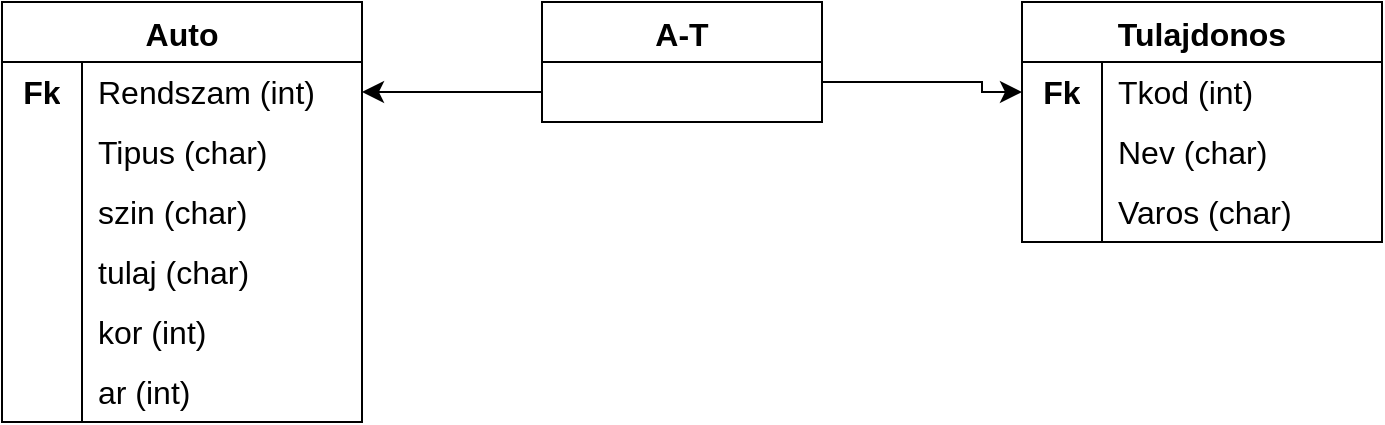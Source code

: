 <mxfile version="26.2.7">
  <diagram name="1 oldal" id="jE5xAjOpYE0IFk8gMUf7">
    <mxGraphModel dx="1027" dy="451" grid="1" gridSize="10" guides="1" tooltips="1" connect="1" arrows="1" fold="1" page="1" pageScale="1" pageWidth="827" pageHeight="1169" math="0" shadow="0">
      <root>
        <mxCell id="0" />
        <mxCell id="1" parent="0" />
        <mxCell id="hKJ-1YStUTdMmaUgmJiT-34" value="Tulajdonos" style="shape=table;startSize=30;container=1;collapsible=0;childLayout=tableLayout;fixedRows=1;rowLines=0;fontStyle=1;strokeColor=default;fontSize=16;" parent="1" vertex="1">
          <mxGeometry x="560" y="120" width="180" height="120" as="geometry" />
        </mxCell>
        <mxCell id="hKJ-1YStUTdMmaUgmJiT-35" value="" style="shape=tableRow;horizontal=0;startSize=0;swimlaneHead=0;swimlaneBody=0;top=0;left=0;bottom=0;right=0;collapsible=0;dropTarget=0;fillColor=none;points=[[0,0.5],[1,0.5]];portConstraint=eastwest;strokeColor=inherit;fontSize=16;" parent="hKJ-1YStUTdMmaUgmJiT-34" vertex="1">
          <mxGeometry y="30" width="180" height="30" as="geometry" />
        </mxCell>
        <mxCell id="hKJ-1YStUTdMmaUgmJiT-36" value="&lt;b&gt;Fk&lt;/b&gt;" style="shape=partialRectangle;html=1;whiteSpace=wrap;connectable=0;fillColor=none;top=0;left=0;bottom=0;right=0;overflow=hidden;pointerEvents=1;strokeColor=inherit;fontSize=16;" parent="hKJ-1YStUTdMmaUgmJiT-35" vertex="1">
          <mxGeometry width="40" height="30" as="geometry">
            <mxRectangle width="40" height="30" as="alternateBounds" />
          </mxGeometry>
        </mxCell>
        <mxCell id="hKJ-1YStUTdMmaUgmJiT-37" value="Tkod (int)" style="shape=partialRectangle;html=1;whiteSpace=wrap;connectable=0;fillColor=none;top=0;left=0;bottom=0;right=0;align=left;spacingLeft=6;overflow=hidden;strokeColor=inherit;fontSize=16;" parent="hKJ-1YStUTdMmaUgmJiT-35" vertex="1">
          <mxGeometry x="40" width="140" height="30" as="geometry">
            <mxRectangle width="140" height="30" as="alternateBounds" />
          </mxGeometry>
        </mxCell>
        <mxCell id="hKJ-1YStUTdMmaUgmJiT-38" value="" style="shape=tableRow;horizontal=0;startSize=0;swimlaneHead=0;swimlaneBody=0;top=0;left=0;bottom=0;right=0;collapsible=0;dropTarget=0;fillColor=none;points=[[0,0.5],[1,0.5]];portConstraint=eastwest;strokeColor=inherit;fontSize=16;" parent="hKJ-1YStUTdMmaUgmJiT-34" vertex="1">
          <mxGeometry y="60" width="180" height="30" as="geometry" />
        </mxCell>
        <mxCell id="hKJ-1YStUTdMmaUgmJiT-39" value="" style="shape=partialRectangle;html=1;whiteSpace=wrap;connectable=0;fillColor=none;top=0;left=0;bottom=0;right=0;overflow=hidden;strokeColor=inherit;fontSize=16;" parent="hKJ-1YStUTdMmaUgmJiT-38" vertex="1">
          <mxGeometry width="40" height="30" as="geometry">
            <mxRectangle width="40" height="30" as="alternateBounds" />
          </mxGeometry>
        </mxCell>
        <mxCell id="hKJ-1YStUTdMmaUgmJiT-40" value="Nev (char)" style="shape=partialRectangle;html=1;whiteSpace=wrap;connectable=0;fillColor=none;top=0;left=0;bottom=0;right=0;align=left;spacingLeft=6;overflow=hidden;strokeColor=inherit;fontSize=16;" parent="hKJ-1YStUTdMmaUgmJiT-38" vertex="1">
          <mxGeometry x="40" width="140" height="30" as="geometry">
            <mxRectangle width="140" height="30" as="alternateBounds" />
          </mxGeometry>
        </mxCell>
        <mxCell id="hKJ-1YStUTdMmaUgmJiT-41" value="" style="shape=tableRow;horizontal=0;startSize=0;swimlaneHead=0;swimlaneBody=0;top=0;left=0;bottom=0;right=0;collapsible=0;dropTarget=0;fillColor=none;points=[[0,0.5],[1,0.5]];portConstraint=eastwest;strokeColor=inherit;fontSize=16;" parent="hKJ-1YStUTdMmaUgmJiT-34" vertex="1">
          <mxGeometry y="90" width="180" height="30" as="geometry" />
        </mxCell>
        <mxCell id="hKJ-1YStUTdMmaUgmJiT-42" value="" style="shape=partialRectangle;html=1;whiteSpace=wrap;connectable=0;fillColor=none;top=0;left=0;bottom=0;right=0;overflow=hidden;strokeColor=inherit;fontSize=16;" parent="hKJ-1YStUTdMmaUgmJiT-41" vertex="1">
          <mxGeometry width="40" height="30" as="geometry">
            <mxRectangle width="40" height="30" as="alternateBounds" />
          </mxGeometry>
        </mxCell>
        <mxCell id="hKJ-1YStUTdMmaUgmJiT-43" value="Varos (char)" style="shape=partialRectangle;html=1;whiteSpace=wrap;connectable=0;fillColor=none;top=0;left=0;bottom=0;right=0;align=left;spacingLeft=6;overflow=hidden;strokeColor=inherit;fontSize=16;" parent="hKJ-1YStUTdMmaUgmJiT-41" vertex="1">
          <mxGeometry x="40" width="140" height="30" as="geometry">
            <mxRectangle width="140" height="30" as="alternateBounds" />
          </mxGeometry>
        </mxCell>
        <mxCell id="hKJ-1YStUTdMmaUgmJiT-44" value="Auto" style="shape=table;startSize=30;container=1;collapsible=0;childLayout=tableLayout;fixedRows=1;rowLines=0;fontStyle=1;strokeColor=default;fontSize=16;" parent="1" vertex="1">
          <mxGeometry x="50" y="120" width="180" height="210" as="geometry" />
        </mxCell>
        <mxCell id="hKJ-1YStUTdMmaUgmJiT-45" value="" style="shape=tableRow;horizontal=0;startSize=0;swimlaneHead=0;swimlaneBody=0;top=0;left=0;bottom=0;right=0;collapsible=0;dropTarget=0;fillColor=none;points=[[0,0.5],[1,0.5]];portConstraint=eastwest;strokeColor=inherit;fontSize=16;" parent="hKJ-1YStUTdMmaUgmJiT-44" vertex="1">
          <mxGeometry y="30" width="180" height="30" as="geometry" />
        </mxCell>
        <mxCell id="hKJ-1YStUTdMmaUgmJiT-46" value="&lt;b&gt;Fk&lt;/b&gt;" style="shape=partialRectangle;html=1;whiteSpace=wrap;connectable=0;fillColor=none;top=0;left=0;bottom=0;right=0;overflow=hidden;pointerEvents=1;strokeColor=inherit;fontSize=16;" parent="hKJ-1YStUTdMmaUgmJiT-45" vertex="1">
          <mxGeometry width="40" height="30" as="geometry">
            <mxRectangle width="40" height="30" as="alternateBounds" />
          </mxGeometry>
        </mxCell>
        <mxCell id="hKJ-1YStUTdMmaUgmJiT-47" value="Rendszam (int)" style="shape=partialRectangle;html=1;whiteSpace=wrap;connectable=0;fillColor=none;top=0;left=0;bottom=0;right=0;align=left;spacingLeft=6;overflow=hidden;strokeColor=inherit;fontSize=16;" parent="hKJ-1YStUTdMmaUgmJiT-45" vertex="1">
          <mxGeometry x="40" width="140" height="30" as="geometry">
            <mxRectangle width="140" height="30" as="alternateBounds" />
          </mxGeometry>
        </mxCell>
        <mxCell id="hKJ-1YStUTdMmaUgmJiT-48" value="" style="shape=tableRow;horizontal=0;startSize=0;swimlaneHead=0;swimlaneBody=0;top=0;left=0;bottom=0;right=0;collapsible=0;dropTarget=0;fillColor=none;points=[[0,0.5],[1,0.5]];portConstraint=eastwest;strokeColor=inherit;fontSize=16;" parent="hKJ-1YStUTdMmaUgmJiT-44" vertex="1">
          <mxGeometry y="60" width="180" height="30" as="geometry" />
        </mxCell>
        <mxCell id="hKJ-1YStUTdMmaUgmJiT-49" value="" style="shape=partialRectangle;html=1;whiteSpace=wrap;connectable=0;fillColor=none;top=0;left=0;bottom=0;right=0;overflow=hidden;strokeColor=inherit;fontSize=16;" parent="hKJ-1YStUTdMmaUgmJiT-48" vertex="1">
          <mxGeometry width="40" height="30" as="geometry">
            <mxRectangle width="40" height="30" as="alternateBounds" />
          </mxGeometry>
        </mxCell>
        <mxCell id="hKJ-1YStUTdMmaUgmJiT-50" value="Tipus (char)" style="shape=partialRectangle;html=1;whiteSpace=wrap;connectable=0;fillColor=none;top=0;left=0;bottom=0;right=0;align=left;spacingLeft=6;overflow=hidden;strokeColor=inherit;fontSize=16;" parent="hKJ-1YStUTdMmaUgmJiT-48" vertex="1">
          <mxGeometry x="40" width="140" height="30" as="geometry">
            <mxRectangle width="140" height="30" as="alternateBounds" />
          </mxGeometry>
        </mxCell>
        <mxCell id="hKJ-1YStUTdMmaUgmJiT-51" value="" style="shape=tableRow;horizontal=0;startSize=0;swimlaneHead=0;swimlaneBody=0;top=0;left=0;bottom=0;right=0;collapsible=0;dropTarget=0;fillColor=none;points=[[0,0.5],[1,0.5]];portConstraint=eastwest;strokeColor=inherit;fontSize=16;" parent="hKJ-1YStUTdMmaUgmJiT-44" vertex="1">
          <mxGeometry y="90" width="180" height="30" as="geometry" />
        </mxCell>
        <mxCell id="hKJ-1YStUTdMmaUgmJiT-52" value="" style="shape=partialRectangle;html=1;whiteSpace=wrap;connectable=0;fillColor=none;top=0;left=0;bottom=0;right=0;overflow=hidden;strokeColor=inherit;fontSize=16;" parent="hKJ-1YStUTdMmaUgmJiT-51" vertex="1">
          <mxGeometry width="40" height="30" as="geometry">
            <mxRectangle width="40" height="30" as="alternateBounds" />
          </mxGeometry>
        </mxCell>
        <mxCell id="hKJ-1YStUTdMmaUgmJiT-53" value="szin (char)" style="shape=partialRectangle;html=1;whiteSpace=wrap;connectable=0;fillColor=none;top=0;left=0;bottom=0;right=0;align=left;spacingLeft=6;overflow=hidden;strokeColor=inherit;fontSize=16;" parent="hKJ-1YStUTdMmaUgmJiT-51" vertex="1">
          <mxGeometry x="40" width="140" height="30" as="geometry">
            <mxRectangle width="140" height="30" as="alternateBounds" />
          </mxGeometry>
        </mxCell>
        <mxCell id="hKJ-1YStUTdMmaUgmJiT-63" style="shape=tableRow;horizontal=0;startSize=0;swimlaneHead=0;swimlaneBody=0;top=0;left=0;bottom=0;right=0;collapsible=0;dropTarget=0;fillColor=none;points=[[0,0.5],[1,0.5]];portConstraint=eastwest;strokeColor=inherit;fontSize=16;" parent="hKJ-1YStUTdMmaUgmJiT-44" vertex="1">
          <mxGeometry y="120" width="180" height="30" as="geometry" />
        </mxCell>
        <mxCell id="hKJ-1YStUTdMmaUgmJiT-64" style="shape=partialRectangle;html=1;whiteSpace=wrap;connectable=0;fillColor=none;top=0;left=0;bottom=0;right=0;overflow=hidden;strokeColor=inherit;fontSize=16;" parent="hKJ-1YStUTdMmaUgmJiT-63" vertex="1">
          <mxGeometry width="40" height="30" as="geometry">
            <mxRectangle width="40" height="30" as="alternateBounds" />
          </mxGeometry>
        </mxCell>
        <mxCell id="hKJ-1YStUTdMmaUgmJiT-65" value="tulaj (char)" style="shape=partialRectangle;html=1;whiteSpace=wrap;connectable=0;fillColor=none;top=0;left=0;bottom=0;right=0;align=left;spacingLeft=6;overflow=hidden;strokeColor=inherit;fontSize=16;" parent="hKJ-1YStUTdMmaUgmJiT-63" vertex="1">
          <mxGeometry x="40" width="140" height="30" as="geometry">
            <mxRectangle width="140" height="30" as="alternateBounds" />
          </mxGeometry>
        </mxCell>
        <mxCell id="hKJ-1YStUTdMmaUgmJiT-60" style="shape=tableRow;horizontal=0;startSize=0;swimlaneHead=0;swimlaneBody=0;top=0;left=0;bottom=0;right=0;collapsible=0;dropTarget=0;fillColor=none;points=[[0,0.5],[1,0.5]];portConstraint=eastwest;strokeColor=inherit;fontSize=16;" parent="hKJ-1YStUTdMmaUgmJiT-44" vertex="1">
          <mxGeometry y="150" width="180" height="30" as="geometry" />
        </mxCell>
        <mxCell id="hKJ-1YStUTdMmaUgmJiT-61" style="shape=partialRectangle;html=1;whiteSpace=wrap;connectable=0;fillColor=none;top=0;left=0;bottom=0;right=0;overflow=hidden;strokeColor=inherit;fontSize=16;" parent="hKJ-1YStUTdMmaUgmJiT-60" vertex="1">
          <mxGeometry width="40" height="30" as="geometry">
            <mxRectangle width="40" height="30" as="alternateBounds" />
          </mxGeometry>
        </mxCell>
        <mxCell id="hKJ-1YStUTdMmaUgmJiT-62" value="kor (int)" style="shape=partialRectangle;html=1;whiteSpace=wrap;connectable=0;fillColor=none;top=0;left=0;bottom=0;right=0;align=left;spacingLeft=6;overflow=hidden;strokeColor=inherit;fontSize=16;" parent="hKJ-1YStUTdMmaUgmJiT-60" vertex="1">
          <mxGeometry x="40" width="140" height="30" as="geometry">
            <mxRectangle width="140" height="30" as="alternateBounds" />
          </mxGeometry>
        </mxCell>
        <mxCell id="hKJ-1YStUTdMmaUgmJiT-66" style="shape=tableRow;horizontal=0;startSize=0;swimlaneHead=0;swimlaneBody=0;top=0;left=0;bottom=0;right=0;collapsible=0;dropTarget=0;fillColor=none;points=[[0,0.5],[1,0.5]];portConstraint=eastwest;strokeColor=inherit;fontSize=16;" parent="hKJ-1YStUTdMmaUgmJiT-44" vertex="1">
          <mxGeometry y="180" width="180" height="30" as="geometry" />
        </mxCell>
        <mxCell id="hKJ-1YStUTdMmaUgmJiT-67" style="shape=partialRectangle;html=1;whiteSpace=wrap;connectable=0;fillColor=none;top=0;left=0;bottom=0;right=0;overflow=hidden;strokeColor=inherit;fontSize=16;" parent="hKJ-1YStUTdMmaUgmJiT-66" vertex="1">
          <mxGeometry width="40" height="30" as="geometry">
            <mxRectangle width="40" height="30" as="alternateBounds" />
          </mxGeometry>
        </mxCell>
        <mxCell id="hKJ-1YStUTdMmaUgmJiT-68" value="ar (int)" style="shape=partialRectangle;html=1;whiteSpace=wrap;connectable=0;fillColor=none;top=0;left=0;bottom=0;right=0;align=left;spacingLeft=6;overflow=hidden;strokeColor=inherit;fontSize=16;" parent="hKJ-1YStUTdMmaUgmJiT-66" vertex="1">
          <mxGeometry x="40" width="140" height="30" as="geometry">
            <mxRectangle width="140" height="30" as="alternateBounds" />
          </mxGeometry>
        </mxCell>
        <mxCell id="hKJ-1YStUTdMmaUgmJiT-69" value="A-T" style="shape=table;startSize=30;container=1;collapsible=0;childLayout=tableLayout;fixedRows=1;rowLines=0;fontStyle=1;strokeColor=default;fontSize=16;" parent="1" vertex="1">
          <mxGeometry x="320" y="120" width="140" height="60" as="geometry" />
        </mxCell>
        <mxCell id="hKJ-1YStUTdMmaUgmJiT-70" value="" style="shape=tableRow;horizontal=0;startSize=0;swimlaneHead=0;swimlaneBody=0;top=0;left=0;bottom=0;right=0;collapsible=0;dropTarget=0;fillColor=none;points=[[0,0.5],[1,0.5]];portConstraint=eastwest;strokeColor=inherit;fontSize=16;" parent="hKJ-1YStUTdMmaUgmJiT-69" vertex="1">
          <mxGeometry y="30" width="140" height="30" as="geometry" />
        </mxCell>
        <mxCell id="hKJ-1YStUTdMmaUgmJiT-72" value="" style="shape=partialRectangle;html=1;whiteSpace=wrap;connectable=0;fillColor=none;top=0;left=0;bottom=0;right=0;align=left;spacingLeft=6;overflow=hidden;strokeColor=inherit;fontSize=16;" parent="hKJ-1YStUTdMmaUgmJiT-70" vertex="1">
          <mxGeometry width="140" height="30" as="geometry">
            <mxRectangle width="140" height="30" as="alternateBounds" />
          </mxGeometry>
        </mxCell>
        <mxCell id="hKJ-1YStUTdMmaUgmJiT-79" value="" style="edgeStyle=elbowEdgeStyle;elbow=vertical;endArrow=classic;html=1;curved=0;rounded=0;endSize=8;startSize=8;entryX=1;entryY=0.5;entryDx=0;entryDy=0;" parent="1" target="hKJ-1YStUTdMmaUgmJiT-45" edge="1">
          <mxGeometry width="50" height="50" relative="1" as="geometry">
            <mxPoint x="320" y="135" as="sourcePoint" />
            <mxPoint x="250" y="165" as="targetPoint" />
            <Array as="points">
              <mxPoint x="290" y="165" />
            </Array>
          </mxGeometry>
        </mxCell>
        <mxCell id="hKJ-1YStUTdMmaUgmJiT-81" value="" style="edgeStyle=segmentEdgeStyle;endArrow=classic;html=1;curved=0;rounded=0;endSize=8;startSize=8;entryX=0;entryY=0.5;entryDx=0;entryDy=0;" parent="1" target="hKJ-1YStUTdMmaUgmJiT-35" edge="1">
          <mxGeometry width="50" height="50" relative="1" as="geometry">
            <mxPoint x="460" y="140" as="sourcePoint" />
            <mxPoint x="510" y="90" as="targetPoint" />
            <Array as="points">
              <mxPoint x="460" y="160" />
              <mxPoint x="540" y="160" />
              <mxPoint x="540" y="165" />
            </Array>
          </mxGeometry>
        </mxCell>
      </root>
    </mxGraphModel>
  </diagram>
</mxfile>
